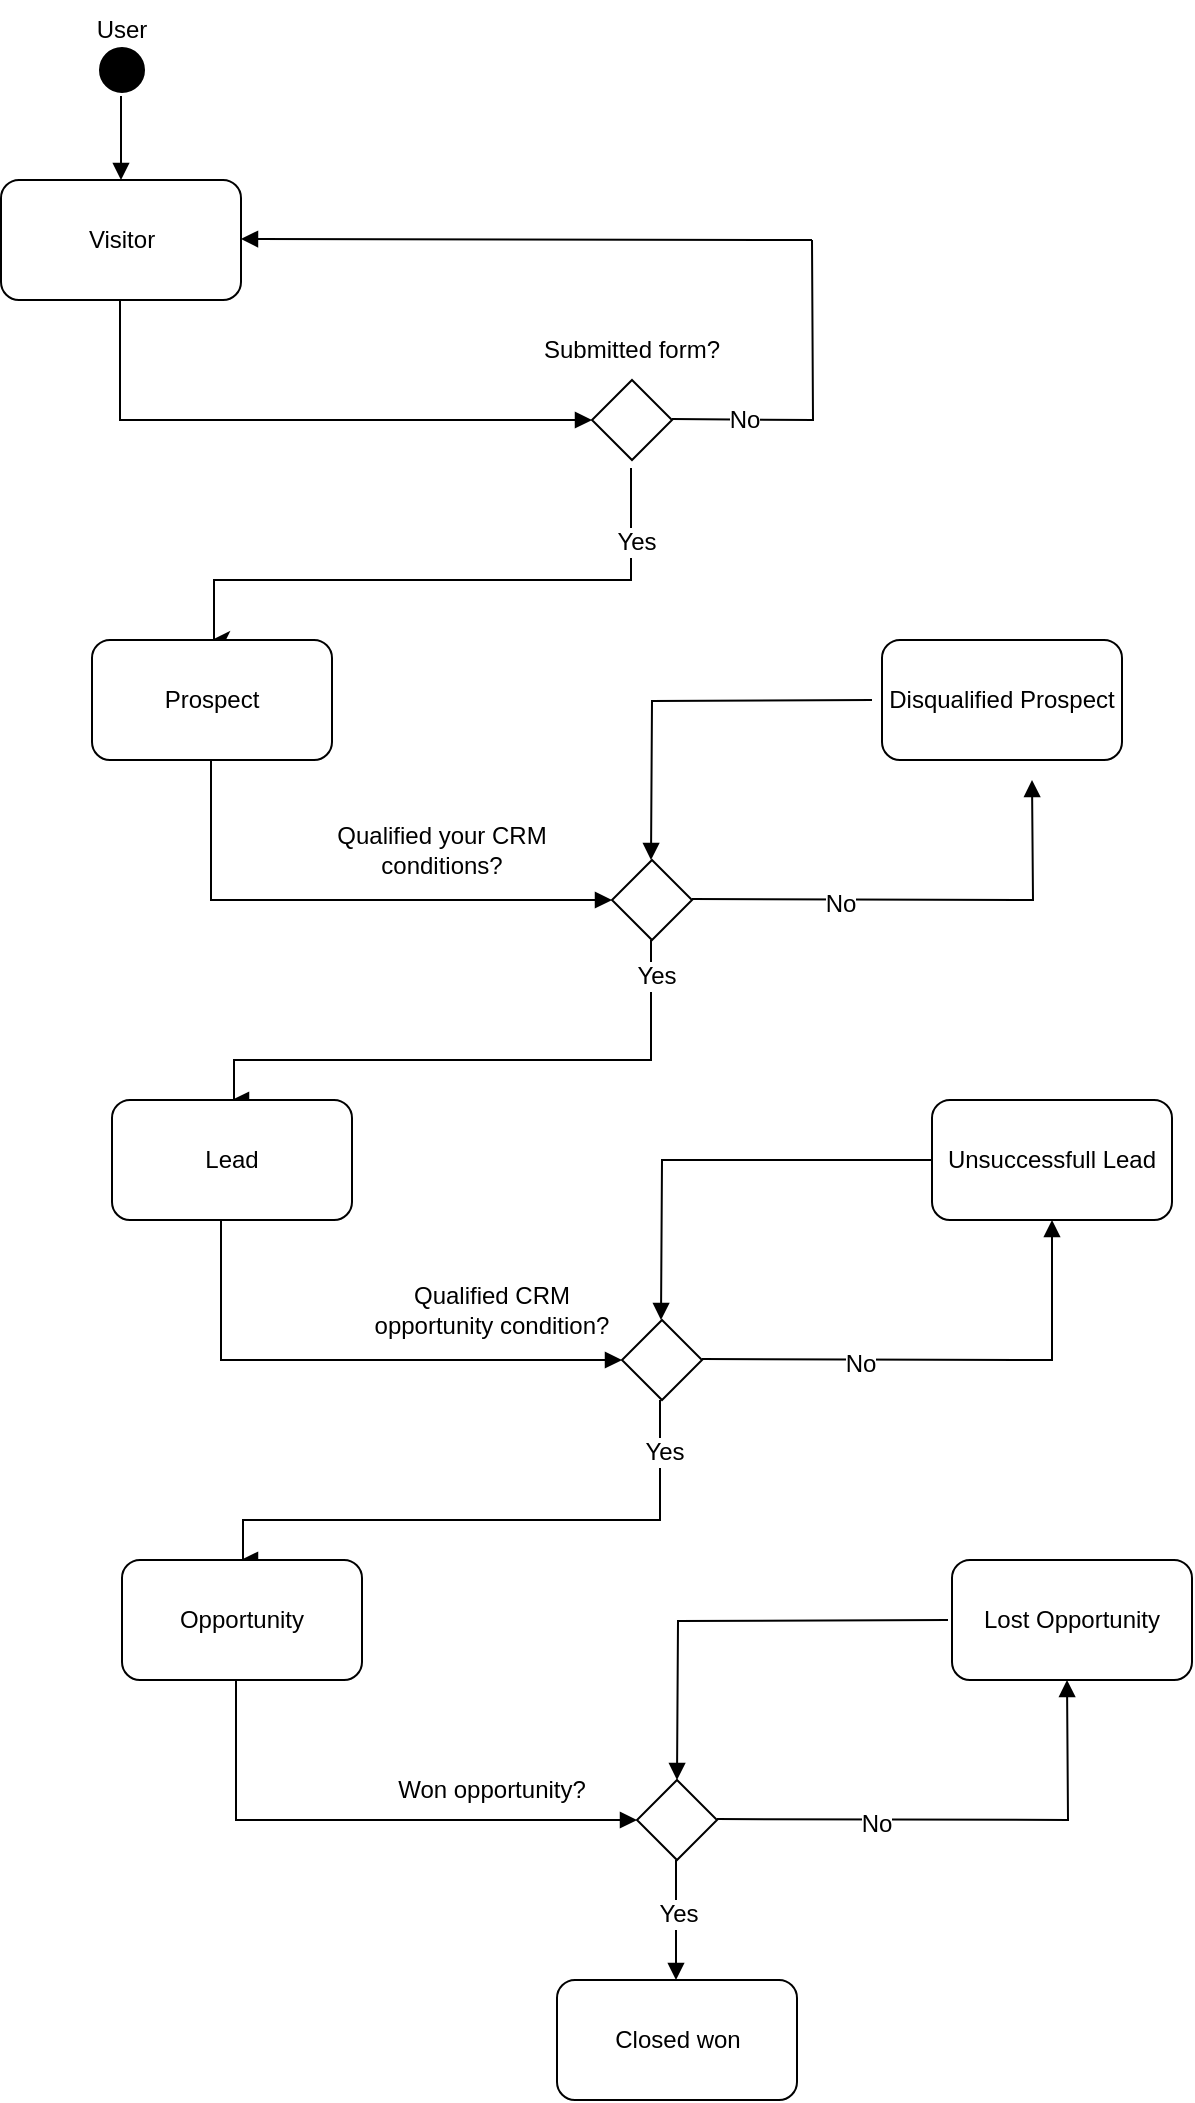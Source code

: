 <mxfile version="21.7.0" type="device">
  <diagram name="Página-1" id="uWnKKKi0tgGWrALqQC6V">
    <mxGraphModel dx="1434" dy="758" grid="1" gridSize="10" guides="1" tooltips="1" connect="1" arrows="1" fold="1" page="1" pageScale="1" pageWidth="1169" pageHeight="827" math="0" shadow="0">
      <root>
        <mxCell id="0" />
        <mxCell id="1" parent="0" />
        <mxCell id="uqDPK-gXfroawrIRd6PU-1" value="" style="ellipse;html=1;shape=startState;fillColor=#000000;strokeColor=#000000;" vertex="1" parent="1">
          <mxGeometry x="130" y="170" width="30" height="30" as="geometry" />
        </mxCell>
        <mxCell id="uqDPK-gXfroawrIRd6PU-4" value="User" style="text;html=1;strokeColor=none;fillColor=none;align=center;verticalAlign=middle;whiteSpace=wrap;rounded=0;" vertex="1" parent="1">
          <mxGeometry x="115" y="150" width="60" height="30" as="geometry" />
        </mxCell>
        <mxCell id="uqDPK-gXfroawrIRd6PU-5" value="" style="endArrow=block;html=1;rounded=0;endFill=1;" edge="1" parent="1" target="uqDPK-gXfroawrIRd6PU-6">
          <mxGeometry width="50" height="50" relative="1" as="geometry">
            <mxPoint x="144.5" y="198" as="sourcePoint" />
            <mxPoint x="144.5" y="238" as="targetPoint" />
          </mxGeometry>
        </mxCell>
        <mxCell id="uqDPK-gXfroawrIRd6PU-6" value="Visitor" style="rounded=1;whiteSpace=wrap;html=1;" vertex="1" parent="1">
          <mxGeometry x="84.5" y="240" width="120" height="60" as="geometry" />
        </mxCell>
        <mxCell id="uqDPK-gXfroawrIRd6PU-7" value="" style="endArrow=block;html=1;rounded=0;endFill=1;edgeStyle=orthogonalEdgeStyle;" edge="1" parent="1" target="uqDPK-gXfroawrIRd6PU-8">
          <mxGeometry width="50" height="50" relative="1" as="geometry">
            <mxPoint x="144" y="300" as="sourcePoint" />
            <mxPoint x="340" y="360" as="targetPoint" />
            <Array as="points">
              <mxPoint x="144" y="360" />
              <mxPoint x="281" y="360" />
            </Array>
          </mxGeometry>
        </mxCell>
        <mxCell id="uqDPK-gXfroawrIRd6PU-8" value="" style="rhombus;whiteSpace=wrap;html=1;" vertex="1" parent="1">
          <mxGeometry x="380" y="340" width="40" height="40" as="geometry" />
        </mxCell>
        <mxCell id="uqDPK-gXfroawrIRd6PU-9" value="" style="endArrow=none;html=1;rounded=0;endFill=0;edgeStyle=orthogonalEdgeStyle;" edge="1" parent="1">
          <mxGeometry width="50" height="50" relative="1" as="geometry">
            <mxPoint x="420" y="359.5" as="sourcePoint" />
            <mxPoint x="490" y="270" as="targetPoint" />
          </mxGeometry>
        </mxCell>
        <mxCell id="uqDPK-gXfroawrIRd6PU-13" value="&lt;font style=&quot;font-size: 12px;&quot;&gt;No&lt;/font&gt;" style="edgeLabel;html=1;align=center;verticalAlign=middle;resizable=0;points=[];" vertex="1" connectable="0" parent="uqDPK-gXfroawrIRd6PU-9">
          <mxGeometry x="-0.551" relative="1" as="geometry">
            <mxPoint as="offset" />
          </mxGeometry>
        </mxCell>
        <mxCell id="uqDPK-gXfroawrIRd6PU-10" value="" style="endArrow=block;html=1;rounded=0;endFill=1;" edge="1" parent="1">
          <mxGeometry width="50" height="50" relative="1" as="geometry">
            <mxPoint x="490" y="270" as="sourcePoint" />
            <mxPoint x="204.5" y="269.5" as="targetPoint" />
          </mxGeometry>
        </mxCell>
        <mxCell id="uqDPK-gXfroawrIRd6PU-11" value="Submitted form?" style="text;html=1;strokeColor=none;fillColor=none;align=center;verticalAlign=middle;whiteSpace=wrap;rounded=0;" vertex="1" parent="1">
          <mxGeometry x="335" y="310" width="130" height="30" as="geometry" />
        </mxCell>
        <mxCell id="uqDPK-gXfroawrIRd6PU-14" value="" style="endArrow=classic;html=1;rounded=0;edgeStyle=orthogonalEdgeStyle;" edge="1" parent="1">
          <mxGeometry width="50" height="50" relative="1" as="geometry">
            <mxPoint x="399.5" y="384" as="sourcePoint" />
            <mxPoint x="190" y="470" as="targetPoint" />
            <Array as="points">
              <mxPoint x="400" y="440" />
              <mxPoint x="191" y="440" />
            </Array>
          </mxGeometry>
        </mxCell>
        <mxCell id="uqDPK-gXfroawrIRd6PU-16" value="&lt;font style=&quot;font-size: 12px;&quot;&gt;Yes&lt;/font&gt;" style="edgeLabel;html=1;align=center;verticalAlign=middle;resizable=0;points=[];" vertex="1" connectable="0" parent="uqDPK-gXfroawrIRd6PU-14">
          <mxGeometry x="-0.749" y="2" relative="1" as="geometry">
            <mxPoint as="offset" />
          </mxGeometry>
        </mxCell>
        <mxCell id="uqDPK-gXfroawrIRd6PU-15" value="Prospect" style="rounded=1;whiteSpace=wrap;html=1;" vertex="1" parent="1">
          <mxGeometry x="130" y="470" width="120" height="60" as="geometry" />
        </mxCell>
        <mxCell id="uqDPK-gXfroawrIRd6PU-17" value="" style="endArrow=block;html=1;rounded=0;endFill=1;edgeStyle=orthogonalEdgeStyle;" edge="1" parent="1">
          <mxGeometry width="50" height="50" relative="1" as="geometry">
            <mxPoint x="189.5" y="530" as="sourcePoint" />
            <mxPoint x="390" y="600" as="targetPoint" />
            <Array as="points">
              <mxPoint x="190" y="600" />
              <mxPoint x="380" y="600" />
            </Array>
          </mxGeometry>
        </mxCell>
        <mxCell id="uqDPK-gXfroawrIRd6PU-18" value="" style="rhombus;whiteSpace=wrap;html=1;" vertex="1" parent="1">
          <mxGeometry x="390" y="580" width="40" height="40" as="geometry" />
        </mxCell>
        <mxCell id="uqDPK-gXfroawrIRd6PU-19" value="" style="endArrow=block;html=1;rounded=0;endFill=1;edgeStyle=orthogonalEdgeStyle;" edge="1" parent="1">
          <mxGeometry width="50" height="50" relative="1" as="geometry">
            <mxPoint x="430" y="599.5" as="sourcePoint" />
            <mxPoint x="600" y="540" as="targetPoint" />
          </mxGeometry>
        </mxCell>
        <mxCell id="uqDPK-gXfroawrIRd6PU-21" value="&lt;font style=&quot;font-size: 12px;&quot;&gt;No&lt;/font&gt;" style="edgeLabel;html=1;align=center;verticalAlign=middle;resizable=0;points=[];" vertex="1" connectable="0" parent="uqDPK-gXfroawrIRd6PU-19">
          <mxGeometry x="-0.358" y="-2" relative="1" as="geometry">
            <mxPoint as="offset" />
          </mxGeometry>
        </mxCell>
        <mxCell id="uqDPK-gXfroawrIRd6PU-20" value="Disqualified Prospect" style="rounded=1;whiteSpace=wrap;html=1;" vertex="1" parent="1">
          <mxGeometry x="525" y="470" width="120" height="60" as="geometry" />
        </mxCell>
        <mxCell id="uqDPK-gXfroawrIRd6PU-22" value="" style="endArrow=block;html=1;rounded=0;endFill=1;edgeStyle=orthogonalEdgeStyle;" edge="1" parent="1">
          <mxGeometry width="50" height="50" relative="1" as="geometry">
            <mxPoint x="520" y="500" as="sourcePoint" />
            <mxPoint x="409.5" y="580" as="targetPoint" />
          </mxGeometry>
        </mxCell>
        <mxCell id="uqDPK-gXfroawrIRd6PU-23" value="Qualified your CRM conditions?" style="text;html=1;strokeColor=none;fillColor=none;align=center;verticalAlign=middle;whiteSpace=wrap;rounded=0;" vertex="1" parent="1">
          <mxGeometry x="240" y="560" width="130" height="30" as="geometry" />
        </mxCell>
        <mxCell id="uqDPK-gXfroawrIRd6PU-24" value="" style="endArrow=block;html=1;rounded=0;endFill=1;edgeStyle=orthogonalEdgeStyle;" edge="1" parent="1">
          <mxGeometry width="50" height="50" relative="1" as="geometry">
            <mxPoint x="409.5" y="620" as="sourcePoint" />
            <mxPoint x="200" y="700" as="targetPoint" />
            <Array as="points">
              <mxPoint x="410" y="680" />
              <mxPoint x="201" y="680" />
            </Array>
          </mxGeometry>
        </mxCell>
        <mxCell id="uqDPK-gXfroawrIRd6PU-36" value="&lt;font style=&quot;font-size: 12px;&quot;&gt;Yes&lt;/font&gt;" style="edgeLabel;html=1;align=center;verticalAlign=middle;resizable=0;points=[];" vertex="1" connectable="0" parent="uqDPK-gXfroawrIRd6PU-24">
          <mxGeometry x="-0.875" y="2" relative="1" as="geometry">
            <mxPoint as="offset" />
          </mxGeometry>
        </mxCell>
        <mxCell id="uqDPK-gXfroawrIRd6PU-25" value="Lead" style="rounded=1;whiteSpace=wrap;html=1;" vertex="1" parent="1">
          <mxGeometry x="140" y="700" width="120" height="60" as="geometry" />
        </mxCell>
        <mxCell id="uqDPK-gXfroawrIRd6PU-28" value="Unsuccessfull Lead" style="rounded=1;whiteSpace=wrap;html=1;" vertex="1" parent="1">
          <mxGeometry x="550" y="700" width="120" height="60" as="geometry" />
        </mxCell>
        <mxCell id="uqDPK-gXfroawrIRd6PU-29" value="" style="endArrow=block;html=1;rounded=0;endFill=1;edgeStyle=orthogonalEdgeStyle;" edge="1" parent="1">
          <mxGeometry width="50" height="50" relative="1" as="geometry">
            <mxPoint x="194.5" y="760" as="sourcePoint" />
            <mxPoint x="395" y="830" as="targetPoint" />
            <Array as="points">
              <mxPoint x="195" y="830" />
              <mxPoint x="385" y="830" />
            </Array>
          </mxGeometry>
        </mxCell>
        <mxCell id="uqDPK-gXfroawrIRd6PU-30" value="" style="rhombus;whiteSpace=wrap;html=1;" vertex="1" parent="1">
          <mxGeometry x="395" y="810" width="40" height="40" as="geometry" />
        </mxCell>
        <mxCell id="uqDPK-gXfroawrIRd6PU-31" value="" style="endArrow=block;html=1;rounded=0;endFill=1;edgeStyle=orthogonalEdgeStyle;entryX=0.5;entryY=1;entryDx=0;entryDy=0;" edge="1" parent="1" target="uqDPK-gXfroawrIRd6PU-28">
          <mxGeometry width="50" height="50" relative="1" as="geometry">
            <mxPoint x="435" y="829.5" as="sourcePoint" />
            <mxPoint x="605" y="770" as="targetPoint" />
          </mxGeometry>
        </mxCell>
        <mxCell id="uqDPK-gXfroawrIRd6PU-32" value="&lt;font style=&quot;font-size: 12px;&quot;&gt;No&lt;/font&gt;" style="edgeLabel;html=1;align=center;verticalAlign=middle;resizable=0;points=[];" vertex="1" connectable="0" parent="uqDPK-gXfroawrIRd6PU-31">
          <mxGeometry x="-0.358" y="-2" relative="1" as="geometry">
            <mxPoint as="offset" />
          </mxGeometry>
        </mxCell>
        <mxCell id="uqDPK-gXfroawrIRd6PU-33" value="Qualified CRM opportunity condition?" style="text;html=1;strokeColor=none;fillColor=none;align=center;verticalAlign=middle;whiteSpace=wrap;rounded=0;" vertex="1" parent="1">
          <mxGeometry x="265" y="790" width="130" height="30" as="geometry" />
        </mxCell>
        <mxCell id="uqDPK-gXfroawrIRd6PU-34" value="" style="endArrow=block;html=1;rounded=0;endFill=1;edgeStyle=orthogonalEdgeStyle;" edge="1" parent="1">
          <mxGeometry width="50" height="50" relative="1" as="geometry">
            <mxPoint x="414" y="850" as="sourcePoint" />
            <mxPoint x="204.5" y="930" as="targetPoint" />
            <Array as="points">
              <mxPoint x="414.5" y="910" />
              <mxPoint x="205.5" y="910" />
            </Array>
          </mxGeometry>
        </mxCell>
        <mxCell id="uqDPK-gXfroawrIRd6PU-35" value="&lt;font style=&quot;font-size: 12px;&quot;&gt;Yes&lt;/font&gt;" style="edgeLabel;html=1;align=center;verticalAlign=middle;resizable=0;points=[];" vertex="1" connectable="0" parent="uqDPK-gXfroawrIRd6PU-34">
          <mxGeometry x="-0.82" y="2" relative="1" as="geometry">
            <mxPoint as="offset" />
          </mxGeometry>
        </mxCell>
        <mxCell id="uqDPK-gXfroawrIRd6PU-37" value="Opportunity" style="rounded=1;whiteSpace=wrap;html=1;" vertex="1" parent="1">
          <mxGeometry x="145" y="930" width="120" height="60" as="geometry" />
        </mxCell>
        <mxCell id="uqDPK-gXfroawrIRd6PU-38" value="Lost Opportunity" style="rounded=1;whiteSpace=wrap;html=1;" vertex="1" parent="1">
          <mxGeometry x="560" y="930" width="120" height="60" as="geometry" />
        </mxCell>
        <mxCell id="uqDPK-gXfroawrIRd6PU-41" value="" style="endArrow=block;html=1;rounded=0;endFill=1;edgeStyle=orthogonalEdgeStyle;" edge="1" parent="1">
          <mxGeometry width="50" height="50" relative="1" as="geometry">
            <mxPoint x="202" y="990" as="sourcePoint" />
            <mxPoint x="402.5" y="1060" as="targetPoint" />
            <Array as="points">
              <mxPoint x="202.5" y="1060" />
              <mxPoint x="392.5" y="1060" />
            </Array>
          </mxGeometry>
        </mxCell>
        <mxCell id="uqDPK-gXfroawrIRd6PU-42" value="" style="rhombus;whiteSpace=wrap;html=1;" vertex="1" parent="1">
          <mxGeometry x="402.5" y="1040" width="40" height="40" as="geometry" />
        </mxCell>
        <mxCell id="uqDPK-gXfroawrIRd6PU-43" value="" style="endArrow=block;html=1;rounded=0;endFill=1;edgeStyle=orthogonalEdgeStyle;entryX=0.5;entryY=1;entryDx=0;entryDy=0;" edge="1" parent="1">
          <mxGeometry width="50" height="50" relative="1" as="geometry">
            <mxPoint x="442.5" y="1059.5" as="sourcePoint" />
            <mxPoint x="617.5" y="990" as="targetPoint" />
          </mxGeometry>
        </mxCell>
        <mxCell id="uqDPK-gXfroawrIRd6PU-44" value="&lt;font style=&quot;font-size: 12px;&quot;&gt;No&lt;/font&gt;" style="edgeLabel;html=1;align=center;verticalAlign=middle;resizable=0;points=[];" vertex="1" connectable="0" parent="uqDPK-gXfroawrIRd6PU-43">
          <mxGeometry x="-0.358" y="-2" relative="1" as="geometry">
            <mxPoint as="offset" />
          </mxGeometry>
        </mxCell>
        <mxCell id="uqDPK-gXfroawrIRd6PU-45" value="Won opportunity?" style="text;html=1;strokeColor=none;fillColor=none;align=center;verticalAlign=middle;whiteSpace=wrap;rounded=0;" vertex="1" parent="1">
          <mxGeometry x="265" y="1030" width="130" height="30" as="geometry" />
        </mxCell>
        <mxCell id="uqDPK-gXfroawrIRd6PU-46" value="" style="endArrow=block;html=1;rounded=0;endFill=1;" edge="1" parent="1">
          <mxGeometry width="50" height="50" relative="1" as="geometry">
            <mxPoint x="422" y="1080" as="sourcePoint" />
            <mxPoint x="422" y="1140" as="targetPoint" />
          </mxGeometry>
        </mxCell>
        <mxCell id="uqDPK-gXfroawrIRd6PU-47" value="&lt;font style=&quot;font-size: 12px;&quot;&gt;Yes&lt;/font&gt;" style="edgeLabel;html=1;align=center;verticalAlign=middle;resizable=0;points=[];" vertex="1" connectable="0" parent="uqDPK-gXfroawrIRd6PU-46">
          <mxGeometry x="-0.1" y="1" relative="1" as="geometry">
            <mxPoint as="offset" />
          </mxGeometry>
        </mxCell>
        <mxCell id="uqDPK-gXfroawrIRd6PU-48" value="Closed won" style="rounded=1;whiteSpace=wrap;html=1;" vertex="1" parent="1">
          <mxGeometry x="362.5" y="1140" width="120" height="60" as="geometry" />
        </mxCell>
        <mxCell id="uqDPK-gXfroawrIRd6PU-49" value="" style="endArrow=block;html=1;rounded=0;endFill=1;edgeStyle=orthogonalEdgeStyle;exitX=0;exitY=0.5;exitDx=0;exitDy=0;" edge="1" parent="1" source="uqDPK-gXfroawrIRd6PU-28">
          <mxGeometry width="50" height="50" relative="1" as="geometry">
            <mxPoint x="525" y="730" as="sourcePoint" />
            <mxPoint x="414.5" y="810" as="targetPoint" />
          </mxGeometry>
        </mxCell>
        <mxCell id="uqDPK-gXfroawrIRd6PU-50" value="" style="endArrow=block;html=1;rounded=0;endFill=1;edgeStyle=orthogonalEdgeStyle;exitX=0;exitY=0.5;exitDx=0;exitDy=0;" edge="1" parent="1">
          <mxGeometry width="50" height="50" relative="1" as="geometry">
            <mxPoint x="558" y="960" as="sourcePoint" />
            <mxPoint x="422.5" y="1040" as="targetPoint" />
          </mxGeometry>
        </mxCell>
      </root>
    </mxGraphModel>
  </diagram>
</mxfile>
